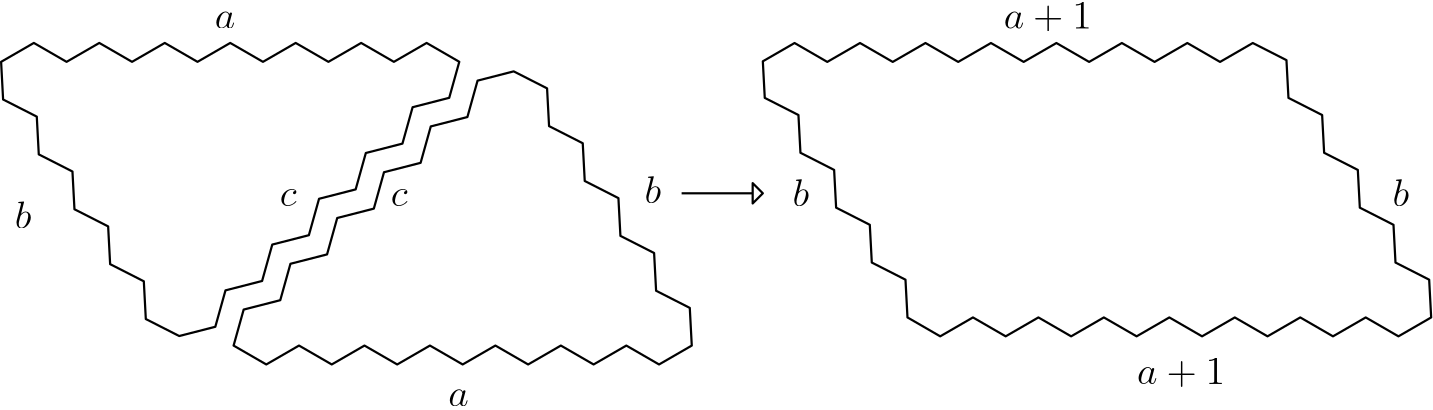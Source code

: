 <?xml version="1.0"?>
<!DOCTYPE ipe SYSTEM "ipe.dtd">
<ipe version="70206" creator="Ipe 7.2.7">
<info created="D:20180508003208" modified="D:20180508004224"/>
<ipestyle name="basic">
<symbol name="arrow/arc(spx)">
<path stroke="sym-stroke" fill="sym-stroke" pen="sym-pen">
0 0 m
-1 0.333 l
-1 -0.333 l
h
</path>
</symbol>
<symbol name="arrow/farc(spx)">
<path stroke="sym-stroke" fill="white" pen="sym-pen">
0 0 m
-1 0.333 l
-1 -0.333 l
h
</path>
</symbol>
<symbol name="arrow/ptarc(spx)">
<path stroke="sym-stroke" fill="sym-stroke" pen="sym-pen">
0 0 m
-1 0.333 l
-0.8 0 l
-1 -0.333 l
h
</path>
</symbol>
<symbol name="arrow/fptarc(spx)">
<path stroke="sym-stroke" fill="white" pen="sym-pen">
0 0 m
-1 0.333 l
-0.8 0 l
-1 -0.333 l
h
</path>
</symbol>
<symbol name="mark/circle(sx)" transformations="translations">
<path fill="sym-stroke">
0.6 0 0 0.6 0 0 e
0.4 0 0 0.4 0 0 e
</path>
</symbol>
<symbol name="mark/disk(sx)" transformations="translations">
<path fill="sym-stroke">
0.6 0 0 0.6 0 0 e
</path>
</symbol>
<symbol name="mark/fdisk(sfx)" transformations="translations">
<group>
<path fill="sym-fill">
0.5 0 0 0.5 0 0 e
</path>
<path fill="sym-stroke" fillrule="eofill">
0.6 0 0 0.6 0 0 e
0.4 0 0 0.4 0 0 e
</path>
</group>
</symbol>
<symbol name="mark/box(sx)" transformations="translations">
<path fill="sym-stroke" fillrule="eofill">
-0.6 -0.6 m
0.6 -0.6 l
0.6 0.6 l
-0.6 0.6 l
h
-0.4 -0.4 m
0.4 -0.4 l
0.4 0.4 l
-0.4 0.4 l
h
</path>
</symbol>
<symbol name="mark/square(sx)" transformations="translations">
<path fill="sym-stroke">
-0.6 -0.6 m
0.6 -0.6 l
0.6 0.6 l
-0.6 0.6 l
h
</path>
</symbol>
<symbol name="mark/fsquare(sfx)" transformations="translations">
<group>
<path fill="sym-fill">
-0.5 -0.5 m
0.5 -0.5 l
0.5 0.5 l
-0.5 0.5 l
h
</path>
<path fill="sym-stroke" fillrule="eofill">
-0.6 -0.6 m
0.6 -0.6 l
0.6 0.6 l
-0.6 0.6 l
h
-0.4 -0.4 m
0.4 -0.4 l
0.4 0.4 l
-0.4 0.4 l
h
</path>
</group>
</symbol>
<symbol name="mark/cross(sx)" transformations="translations">
<group>
<path fill="sym-stroke">
-0.43 -0.57 m
0.57 0.43 l
0.43 0.57 l
-0.57 -0.43 l
h
</path>
<path fill="sym-stroke">
-0.43 0.57 m
0.57 -0.43 l
0.43 -0.57 l
-0.57 0.43 l
h
</path>
</group>
</symbol>
<symbol name="arrow/fnormal(spx)">
<path stroke="sym-stroke" fill="white" pen="sym-pen">
0 0 m
-1 0.333 l
-1 -0.333 l
h
</path>
</symbol>
<symbol name="arrow/pointed(spx)">
<path stroke="sym-stroke" fill="sym-stroke" pen="sym-pen">
0 0 m
-1 0.333 l
-0.8 0 l
-1 -0.333 l
h
</path>
</symbol>
<symbol name="arrow/fpointed(spx)">
<path stroke="sym-stroke" fill="white" pen="sym-pen">
0 0 m
-1 0.333 l
-0.8 0 l
-1 -0.333 l
h
</path>
</symbol>
<symbol name="arrow/linear(spx)">
<path stroke="sym-stroke" pen="sym-pen">
-1 0.333 m
0 0 l
-1 -0.333 l
</path>
</symbol>
<symbol name="arrow/fdouble(spx)">
<path stroke="sym-stroke" fill="white" pen="sym-pen">
0 0 m
-1 0.333 l
-1 -0.333 l
h
-1 0 m
-2 0.333 l
-2 -0.333 l
h
</path>
</symbol>
<symbol name="arrow/double(spx)">
<path stroke="sym-stroke" fill="sym-stroke" pen="sym-pen">
0 0 m
-1 0.333 l
-1 -0.333 l
h
-1 0 m
-2 0.333 l
-2 -0.333 l
h
</path>
</symbol>
<pen name="heavier" value="0.8"/>
<pen name="fat" value="1.2"/>
<pen name="ultrafat" value="2"/>
<symbolsize name="large" value="5"/>
<symbolsize name="small" value="2"/>
<symbolsize name="tiny" value="1.1"/>
<arrowsize name="large" value="10"/>
<arrowsize name="small" value="5"/>
<arrowsize name="tiny" value="3"/>
<color name="red" value="1 0 0"/>
<color name="green" value="0 1 0"/>
<color name="blue" value="0 0 1"/>
<color name="yellow" value="1 1 0"/>
<color name="orange" value="1 0.647 0"/>
<color name="gold" value="1 0.843 0"/>
<color name="purple" value="0.627 0.125 0.941"/>
<color name="gray" value="0.745"/>
<color name="brown" value="0.647 0.165 0.165"/>
<color name="navy" value="0 0 0.502"/>
<color name="pink" value="1 0.753 0.796"/>
<color name="seagreen" value="0.18 0.545 0.341"/>
<color name="turquoise" value="0.251 0.878 0.816"/>
<color name="violet" value="0.933 0.51 0.933"/>
<color name="darkblue" value="0 0 0.545"/>
<color name="darkcyan" value="0 0.545 0.545"/>
<color name="darkgray" value="0.663"/>
<color name="darkgreen" value="0 0.392 0"/>
<color name="darkmagenta" value="0.545 0 0.545"/>
<color name="darkorange" value="1 0.549 0"/>
<color name="darkred" value="0.545 0 0"/>
<color name="lightblue" value="0.678 0.847 0.902"/>
<color name="lightcyan" value="0.878 1 1"/>
<color name="lightgray" value="0.827"/>
<color name="lightgreen" value="0.565 0.933 0.565"/>
<color name="lightyellow" value="1 1 0.878"/>
<dashstyle name="dashed" value="[4] 0"/>
<dashstyle name="dotted" value="[1 3] 0"/>
<dashstyle name="dash dotted" value="[4 2 1 2] 0"/>
<dashstyle name="dash dot dotted" value="[4 2 1 2 1 2] 0"/>
<textsize name="large" value="\large"/>
<textsize name="Large" value="\Large"/>
<textsize name="LARGE" value="\LARGE"/>
<textsize name="huge" value="\huge"/>
<textsize name="Huge" value="\Huge"/>
<textsize name="small" value="\small"/>
<textsize name="footnote" value="\footnotesize"/>
<textsize name="tiny" value="\tiny"/>
<textstyle name="center" begin="\begin{center}" end="\end{center}"/>
<textstyle name="itemize" begin="\begin{itemize}" end="\end{itemize}"/>
<textstyle name="item" begin="\begin{itemize}\item{}" end="\end{itemize}"/>
<gridsize name="4 pts" value="4"/>
<gridsize name="8 pts (~3 mm)" value="8"/>
<gridsize name="16 pts (~6 mm)" value="16"/>
<gridsize name="32 pts (~12 mm)" value="32"/>
<gridsize name="10 pts (~3.5 mm)" value="10"/>
<gridsize name="20 pts (~7 mm)" value="20"/>
<gridsize name="14 pts (~5 mm)" value="14"/>
<gridsize name="28 pts (~10 mm)" value="28"/>
<gridsize name="56 pts (~20 mm)" value="56"/>
<anglesize name="90 deg" value="90"/>
<anglesize name="60 deg" value="60"/>
<anglesize name="45 deg" value="45"/>
<anglesize name="30 deg" value="30"/>
<anglesize name="22.5 deg" value="22.5"/>
<opacity name="10%" value="0.1"/>
<opacity name="30%" value="0.3"/>
<opacity name="50%" value="0.5"/>
<opacity name="75%" value="0.75"/>
<tiling name="falling" angle="-60" step="4" width="1"/>
<tiling name="rising" angle="30" step="4" width="1"/>
</ipestyle>
<page>
<layer name="alpha"/>
<view layers="alpha" active="alpha"/>
<path layer="alpha" matrix="0.913634 0 0 0.913634 12.5589 405.049" stroke="black" pen="heavier">
244.105 284.04 m
229.875 280.389 l
225.867 266.047 l
211.441 262.347 l
207.433 248.004 l
193.009 244.305 l
189.001 229.962 l
174.575 226.262 l
170.567 211.92 l
156.141 208.22 l
152.133 193.877 l
137.708 190.177 l
133.743 175.988 l
146.618 168.555 l
159.515 176.001 l
172.412 168.554 l
185.309 176 l
198.206 168.554 l
211.103 176 l
224 168.554 l
236.897 176 l
249.794 168.554 l
262.691 176 l
275.588 168.554 l
288.485 175.999 l
301.381 168.553 l
314.278 175.999 l
313.494 190.839 l
300.222 197.594 l
299.436 212.465 l
286.164 219.22 l
285.377 234.091 l
272.105 240.846 l
271.319 255.718 l
258.047 262.472 l
257.261 277.344 l
h
</path>
<path matrix="-0.913634 0 0 -0.913634 338.192 828.789" stroke="black" pen="heavier">
244.105 284.04 m
229.875 280.389 l
225.867 266.047 l
211.441 262.347 l
207.433 248.004 l
193.009 244.305 l
189.001 229.962 l
174.575 226.262 l
170.567 211.92 l
156.141 208.22 l
152.133 193.877 l
137.708 190.177 l
133.743 175.988 l
146.618 168.555 l
159.515 176.001 l
172.412 168.554 l
185.309 176 l
198.206 168.554 l
211.103 176 l
224 168.554 l
236.897 176 l
249.794 168.554 l
262.691 176 l
275.588 168.554 l
288.485 175.999 l
301.381 168.553 l
314.278 175.999 l
313.494 190.839 l
300.222 197.594 l
299.436 212.465 l
286.164 219.22 l
285.377 234.091 l
272.105 240.846 l
271.319 255.718 l
258.047 262.472 l
257.261 277.344 l
h
</path>
<path matrix="0.913634 0 0 0.913634 -1.32622 370.539" stroke="black" fill="white" pen="heavier">
357.476 325.772 m
358.238 311.361 l
371.51 304.606 l
372.296 289.735 l
385.568 282.98 l
386.354 268.11 l
399.626 261.354 l
400.412 246.482 l
413.684 239.728 l
414.47 224.856 l
427.366 217.41 l
440.264 224.856 l
453.16 217.41 l
466.057 224.856 l
478.954 217.41 l
491.851 224.856 l
504.748 217.409 l
517.645 224.855 l
530.542 217.409 l
543.439 224.855 l
556.336 217.409 l
569.233 224.855 l
582.13 217.409 l
595.027 224.855 l
607.923 217.409 l
620.82 224.855 l
620.034 239.726 l
606.763 246.48 l
605.976 261.351 l
592.705 268.108 l
591.919 282.978 l
578.647 289.733 l
577.86 304.604 l
564.588 311.359 l
563.802 326.231 l
550.53 332.985 l
537.634 325.539 l
524.737 332.985 l
511.84 325.539 l
498.943 332.985 l
486.046 325.54 l
473.149 332.986 l
460.252 325.54 l
447.355 332.986 l
434.458 325.54 l
421.561 332.986 l
408.664 325.54 l
395.767 332.986 l
382.87 325.54 l
369.974 332.987 l
357.476 325.772 l
h
</path>
<group matrix="0.913634 0 0 0.913634 3.6768 372.157">
<path stroke="black" pen="heavier">
320 272 m
352 272 l
352 272 l
</path>
<path stroke="black" fill="white" pen="heavier">
352 272 m
348 276 l
348 268 l
352 272 l
352 272 l
h
</path>
</group>
<text matrix="1 0 0 1 43.3414 332.126" transformations="translations" pos="148 284" stroke="black" type="label" width="6.046" height="6.177" depth="0" valign="baseline" size="Large" style="math">c</text>
<text matrix="1 0 0 1 120 188" transformations="translations" pos="92 356" stroke="black" type="label" width="7.374" height="6.177" depth="0" valign="baseline" size="Large" style="math">a</text>
<text matrix="1 0 0 1 36 320" transformations="translations" pos="92 360" stroke="black" type="label" width="7.374" height="6.177" depth="0" valign="baseline" size="Large" style="math">a</text>
<text matrix="1 0 0 1 10.7106 333.077" transformations="translations" pos="272 284" stroke="black" type="label" width="5.973" height="9.963" depth="0" valign="baseline" size="Large" style="math">b</text>
<text matrix="1 0 0 1 28 328" transformations="translations" pos="28 280" stroke="black" type="label" width="5.973" height="9.963" depth="0" valign="baseline" size="Large" style="math">b</text>
<text matrix="1 0 0 1 4 332" transformations="translations" pos="408 348" stroke="black" type="label" width="31.699" height="9.251" depth="1.09" valign="baseline" size="Large" style="math">a+1</text>
<text matrix="1 0 0 1 4 352" transformations="translations" pos="332 264" stroke="black" type="label" width="5.973" height="9.963" depth="0" valign="baseline" size="Large" style="math">b</text>
<text matrix="1 0 0 1 52 204" transformations="translations" pos="408 348" stroke="black" type="label" width="31.699" height="9.251" depth="1.09" valign="baseline" size="Large" style="math">a+1</text>
<text matrix="1 0 0 1 220 352" transformations="translations" pos="332 264" stroke="black" type="label" width="5.973" height="9.963" depth="0" valign="baseline" size="Large" style="math">b</text>
<text matrix="1 0 0 1 3.3414 332.126" transformations="translations" pos="148 284" stroke="black" type="label" width="6.046" height="6.177" depth="0" valign="baseline" size="Large" style="math">c</text>
</page>
</ipe>
